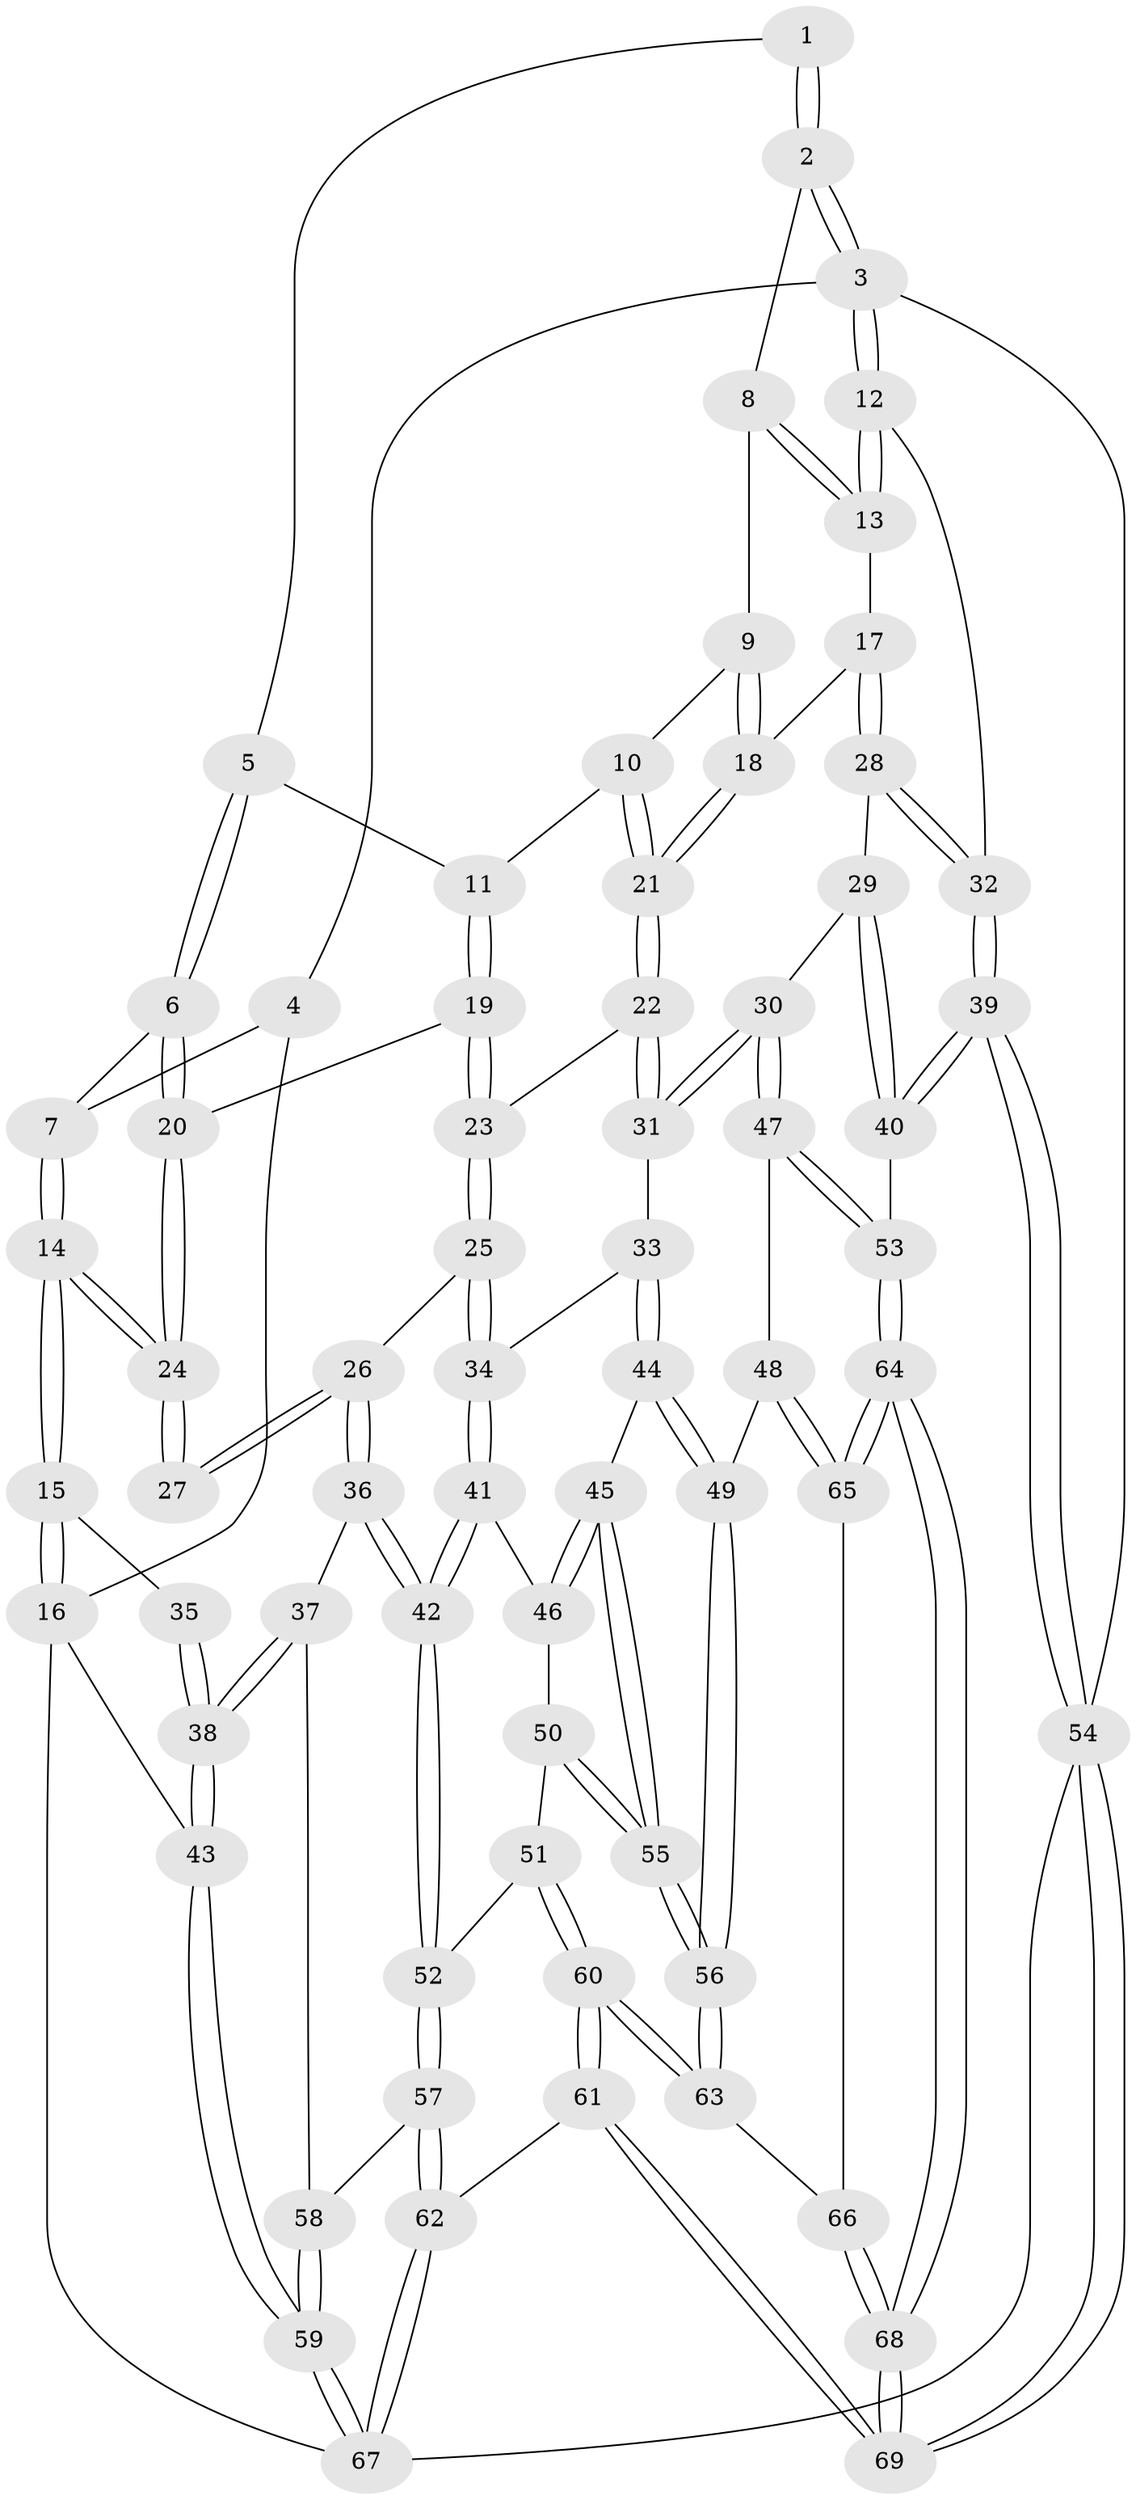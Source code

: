 // Generated by graph-tools (version 1.1) at 2025/51/03/09/25 03:51:11]
// undirected, 69 vertices, 169 edges
graph export_dot {
graph [start="1"]
  node [color=gray90,style=filled];
  1 [pos="+0.4673517102147147+0"];
  2 [pos="+0.8935096114126198+0"];
  3 [pos="+1+0"];
  4 [pos="+0.00964286312685506+0"];
  5 [pos="+0.4672264583070983+0"];
  6 [pos="+0.32126339723320985+0.27417181592763046"];
  7 [pos="+0.1559829237885841+0.21084683487952072"];
  8 [pos="+0.8223661009779722+0.15610806312148837"];
  9 [pos="+0.7193554235208388+0.24285162598059432"];
  10 [pos="+0.5969920583267736+0.2627728150745264"];
  11 [pos="+0.5966971360231041+0.26266221418832447"];
  12 [pos="+1+0.3858269942745469"];
  13 [pos="+0.9108708911383475+0.31391191787189576"];
  14 [pos="+0+0.42584386527869533"];
  15 [pos="+0+0.44227551086866074"];
  16 [pos="+0+0.45485629619436246"];
  17 [pos="+0.8402858512568576+0.43599019216371493"];
  18 [pos="+0.7545433243976972+0.41310800681225945"];
  19 [pos="+0.43345956538503244+0.34095311536305456"];
  20 [pos="+0.3272263976769225+0.287490436772878"];
  21 [pos="+0.6363818705231955+0.4759786342282959"];
  22 [pos="+0.631278739106258+0.4843022826201631"];
  23 [pos="+0.4874650584503324+0.4985942419020801"];
  24 [pos="+0.25681569584265157+0.4274229523884883"];
  25 [pos="+0.4596786933337455+0.5379019498047981"];
  26 [pos="+0.30648122483937873+0.5714724464399787"];
  27 [pos="+0.29149278195391387+0.553602057213102"];
  28 [pos="+0.8829211663290796+0.5280120437622758"];
  29 [pos="+0.8548475387339248+0.5823242635998189"];
  30 [pos="+0.774795146347821+0.6437343930145824"];
  31 [pos="+0.7062394578459974+0.6288214500773065"];
  32 [pos="+1+0.48058435865138355"];
  33 [pos="+0.6911221819679816+0.6404244911133204"];
  34 [pos="+0.4949128670965507+0.6352620192982011"];
  35 [pos="+0.2025662849456256+0.5526487210500676"];
  36 [pos="+0.2863328946223224+0.6577626953724585"];
  37 [pos="+0.21625488381470429+0.7120712464766992"];
  38 [pos="+0.009209938971027004+0.7355801646123348"];
  39 [pos="+1+0.7920114156736143"];
  40 [pos="+1+0.7917084241207771"];
  41 [pos="+0.4905075961701394+0.682560490321027"];
  42 [pos="+0.40882731363073016+0.7609904642436075"];
  43 [pos="+0+0.7639412967914287"];
  44 [pos="+0.640421651543373+0.7148352152620467"];
  45 [pos="+0.6187238339092939+0.727396215417619"];
  46 [pos="+0.548549091428236+0.7247005436809556"];
  47 [pos="+0.7836949947740648+0.6714816698065457"];
  48 [pos="+0.7642279690148115+0.8336815191080013"];
  49 [pos="+0.7072139206712165+0.847407455949378"];
  50 [pos="+0.5424270970137355+0.7584451416401844"];
  51 [pos="+0.46209622688640845+0.8293337982125307"];
  52 [pos="+0.4107519485878246+0.7892874261992033"];
  53 [pos="+0.9827100247317931+0.8192311878075029"];
  54 [pos="+1+1"];
  55 [pos="+0.5858454447585942+0.876649734866908"];
  56 [pos="+0.5850558015143066+0.9369940259470135"];
  57 [pos="+0.3301118918152438+0.861986390431223"];
  58 [pos="+0.26943446852366254+0.8359935345177233"];
  59 [pos="+0+1"];
  60 [pos="+0.5685227947467666+0.9565559119100469"];
  61 [pos="+0.5119897703463218+1"];
  62 [pos="+0.35965606480117396+1"];
  63 [pos="+0.5816792975230058+0.9421605118088878"];
  64 [pos="+0.8797297883761217+0.8914872966968315"];
  65 [pos="+0.780164384824546+0.8446301723396117"];
  66 [pos="+0.7484641079384272+0.952814532567673"];
  67 [pos="+0+1"];
  68 [pos="+0.8588451113738598+1"];
  69 [pos="+0.8740207701011687+1"];
  1 -- 2;
  1 -- 2;
  1 -- 5;
  2 -- 3;
  2 -- 3;
  2 -- 8;
  3 -- 4;
  3 -- 12;
  3 -- 12;
  3 -- 54;
  4 -- 7;
  4 -- 16;
  5 -- 6;
  5 -- 6;
  5 -- 11;
  6 -- 7;
  6 -- 20;
  6 -- 20;
  7 -- 14;
  7 -- 14;
  8 -- 9;
  8 -- 13;
  8 -- 13;
  9 -- 10;
  9 -- 18;
  9 -- 18;
  10 -- 11;
  10 -- 21;
  10 -- 21;
  11 -- 19;
  11 -- 19;
  12 -- 13;
  12 -- 13;
  12 -- 32;
  13 -- 17;
  14 -- 15;
  14 -- 15;
  14 -- 24;
  14 -- 24;
  15 -- 16;
  15 -- 16;
  15 -- 35;
  16 -- 43;
  16 -- 67;
  17 -- 18;
  17 -- 28;
  17 -- 28;
  18 -- 21;
  18 -- 21;
  19 -- 20;
  19 -- 23;
  19 -- 23;
  20 -- 24;
  20 -- 24;
  21 -- 22;
  21 -- 22;
  22 -- 23;
  22 -- 31;
  22 -- 31;
  23 -- 25;
  23 -- 25;
  24 -- 27;
  24 -- 27;
  25 -- 26;
  25 -- 34;
  25 -- 34;
  26 -- 27;
  26 -- 27;
  26 -- 36;
  26 -- 36;
  28 -- 29;
  28 -- 32;
  28 -- 32;
  29 -- 30;
  29 -- 40;
  29 -- 40;
  30 -- 31;
  30 -- 31;
  30 -- 47;
  30 -- 47;
  31 -- 33;
  32 -- 39;
  32 -- 39;
  33 -- 34;
  33 -- 44;
  33 -- 44;
  34 -- 41;
  34 -- 41;
  35 -- 38;
  35 -- 38;
  36 -- 37;
  36 -- 42;
  36 -- 42;
  37 -- 38;
  37 -- 38;
  37 -- 58;
  38 -- 43;
  38 -- 43;
  39 -- 40;
  39 -- 40;
  39 -- 54;
  39 -- 54;
  40 -- 53;
  41 -- 42;
  41 -- 42;
  41 -- 46;
  42 -- 52;
  42 -- 52;
  43 -- 59;
  43 -- 59;
  44 -- 45;
  44 -- 49;
  44 -- 49;
  45 -- 46;
  45 -- 46;
  45 -- 55;
  45 -- 55;
  46 -- 50;
  47 -- 48;
  47 -- 53;
  47 -- 53;
  48 -- 49;
  48 -- 65;
  48 -- 65;
  49 -- 56;
  49 -- 56;
  50 -- 51;
  50 -- 55;
  50 -- 55;
  51 -- 52;
  51 -- 60;
  51 -- 60;
  52 -- 57;
  52 -- 57;
  53 -- 64;
  53 -- 64;
  54 -- 69;
  54 -- 69;
  54 -- 67;
  55 -- 56;
  55 -- 56;
  56 -- 63;
  56 -- 63;
  57 -- 58;
  57 -- 62;
  57 -- 62;
  58 -- 59;
  58 -- 59;
  59 -- 67;
  59 -- 67;
  60 -- 61;
  60 -- 61;
  60 -- 63;
  60 -- 63;
  61 -- 62;
  61 -- 69;
  61 -- 69;
  62 -- 67;
  62 -- 67;
  63 -- 66;
  64 -- 65;
  64 -- 65;
  64 -- 68;
  64 -- 68;
  65 -- 66;
  66 -- 68;
  66 -- 68;
  68 -- 69;
  68 -- 69;
}
